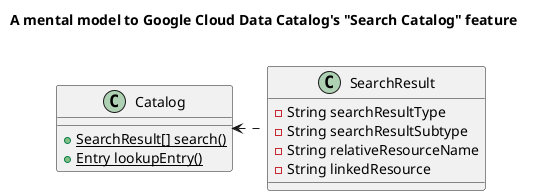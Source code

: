 @startuml

title A mental model to Google Cloud Data Catalog's "Search Catalog" feature\n


Catalog <. SearchResult


!startsub MAINCLASSES
class Catalog {
  +{static}SearchResult[] search()
  +{static}Entry lookupEntry()
}

class SearchResult {
  -String searchResultType
  -String searchResultSubtype
  -String relativeResourceName
  -String linkedResource
}
!endsub

@enduml
